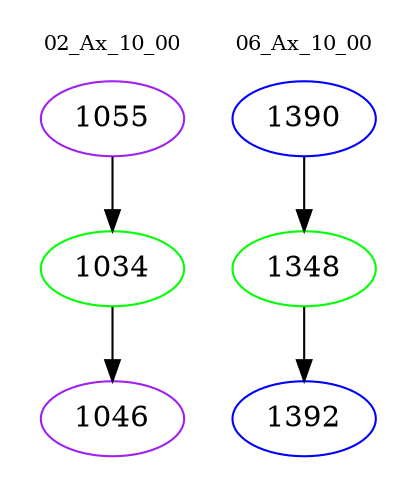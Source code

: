 digraph{
subgraph cluster_0 {
color = white
label = "02_Ax_10_00";
fontsize=10;
T0_1055 [label="1055", color="purple"]
T0_1055 -> T0_1034 [color="black"]
T0_1034 [label="1034", color="green"]
T0_1034 -> T0_1046 [color="black"]
T0_1046 [label="1046", color="purple"]
}
subgraph cluster_1 {
color = white
label = "06_Ax_10_00";
fontsize=10;
T1_1390 [label="1390", color="blue"]
T1_1390 -> T1_1348 [color="black"]
T1_1348 [label="1348", color="green"]
T1_1348 -> T1_1392 [color="black"]
T1_1392 [label="1392", color="blue"]
}
}
